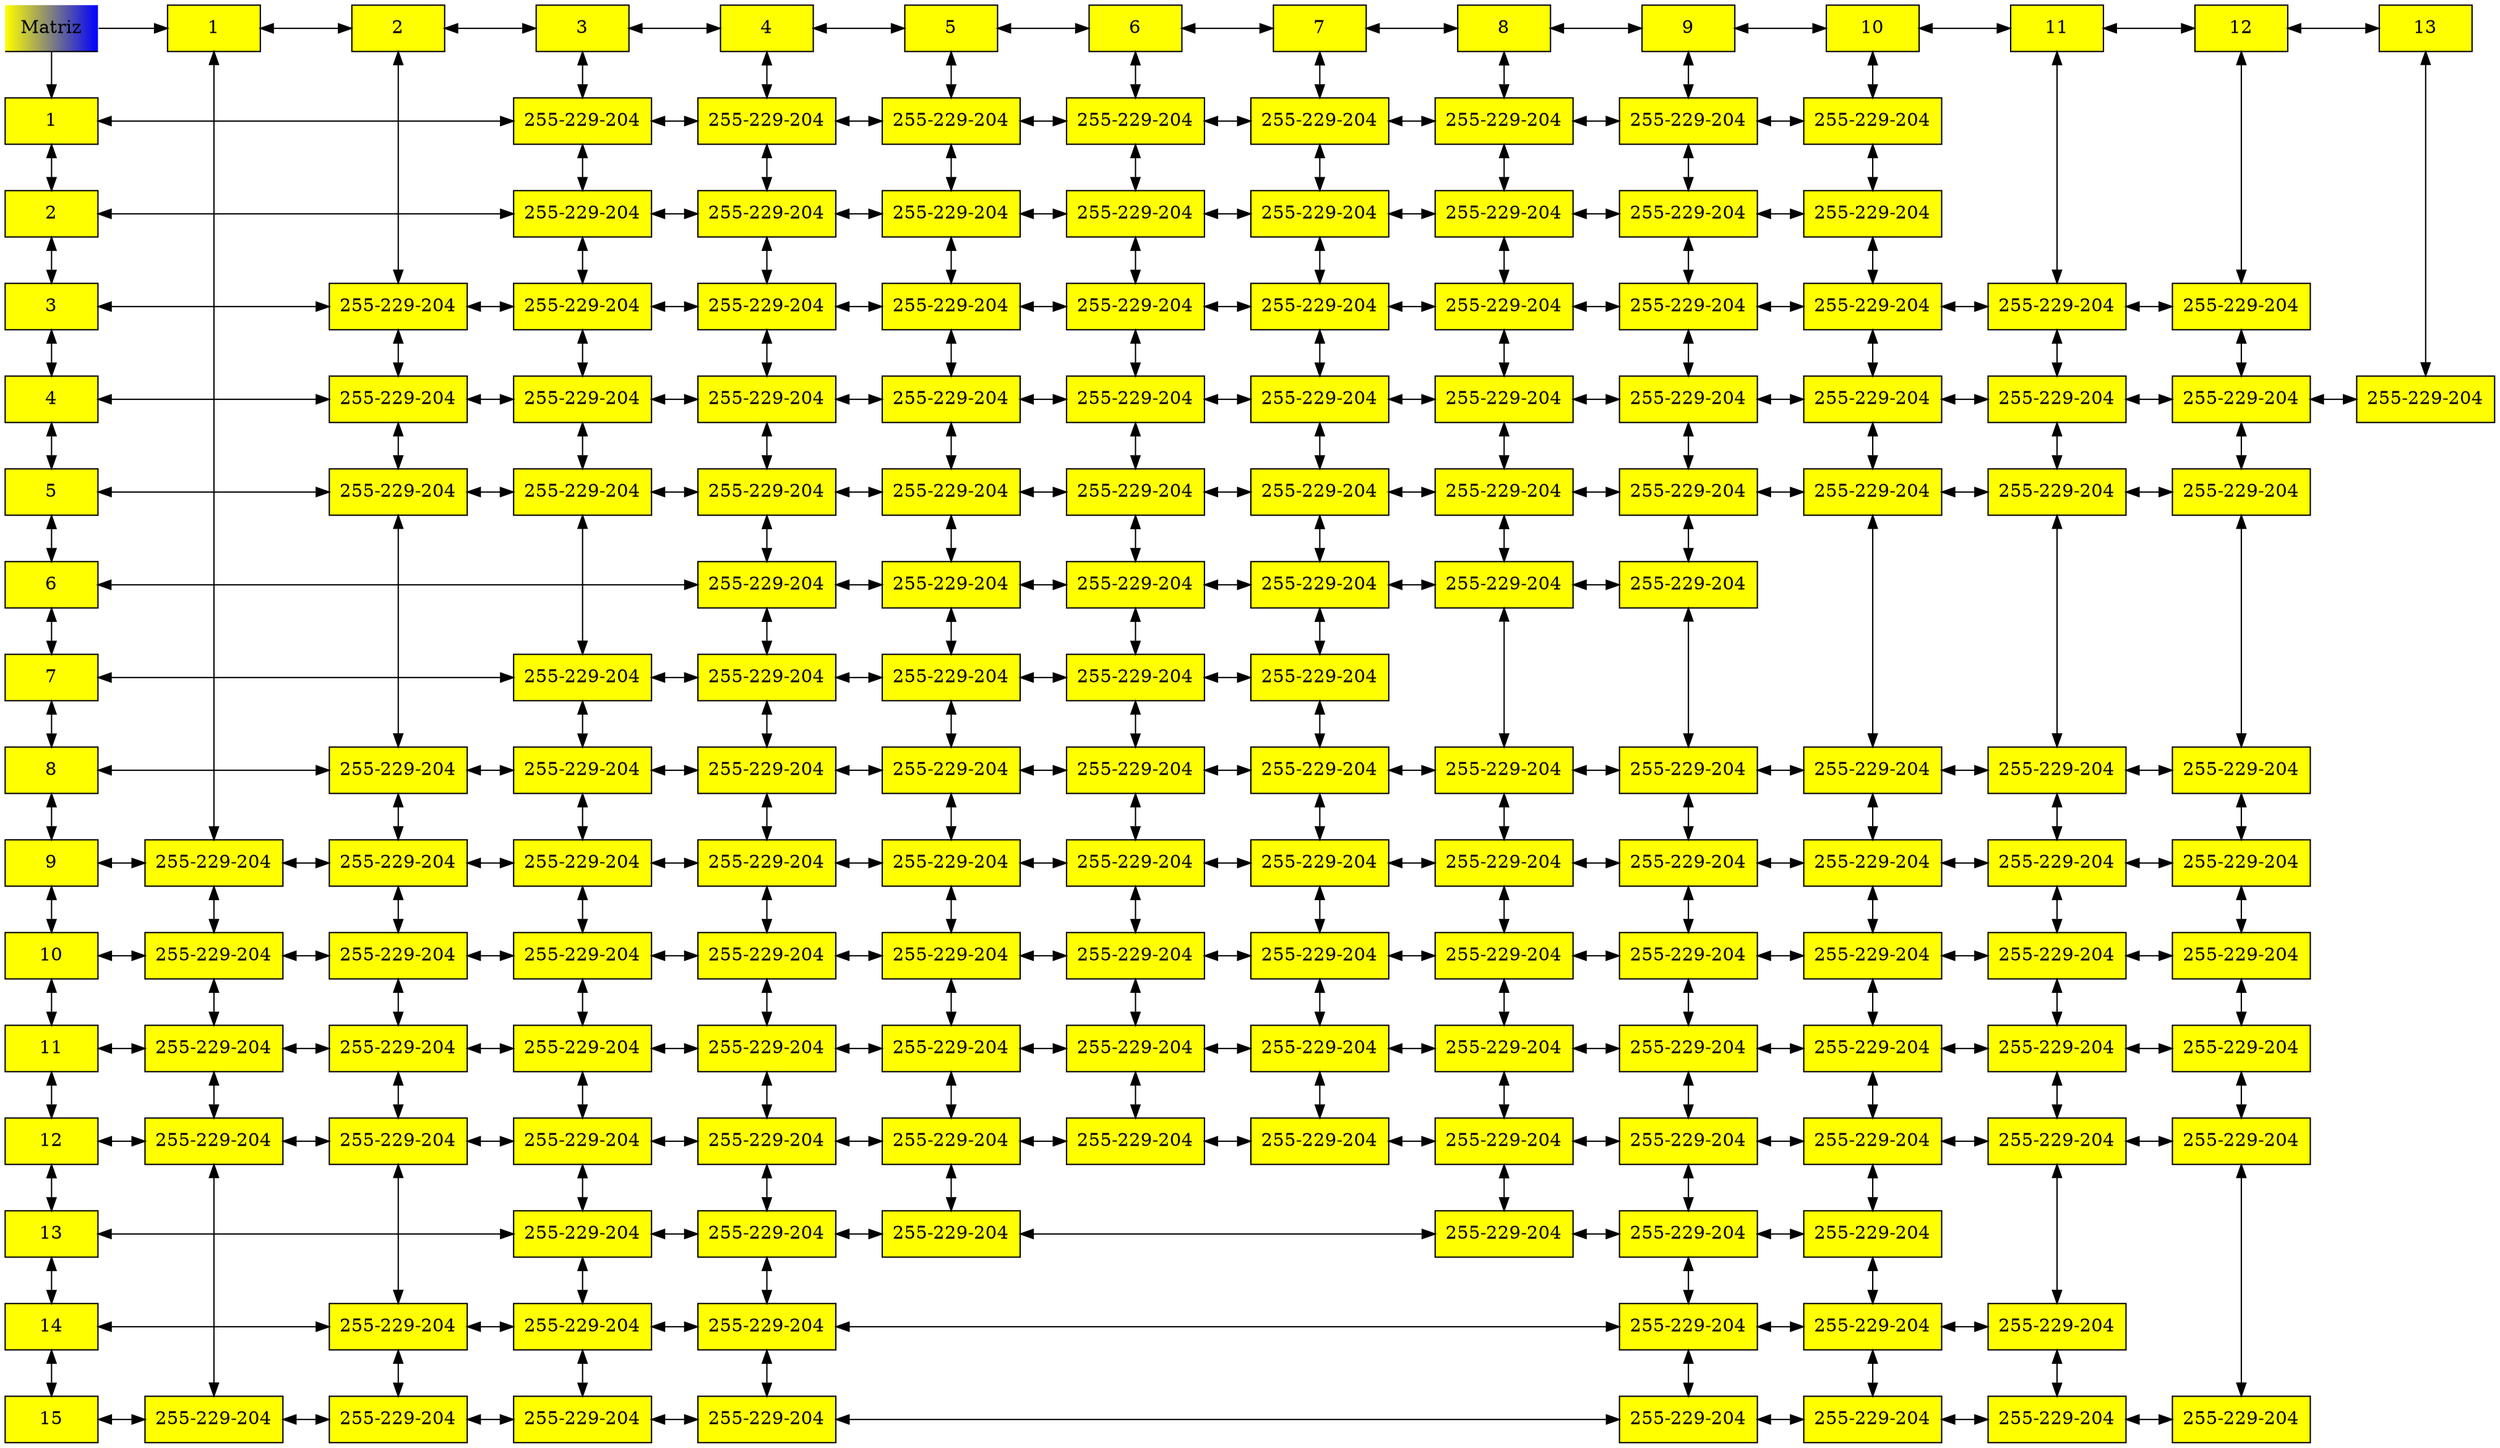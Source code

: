 digraph G {
graph [ranksep="0.5", nodesep="0.5"];

Matriz[width = 1.0 group = "Mt0",  style=filled,shape="underline",fillcolor="yellow:blue" label="Matriz"];

F1[label="1"width = 1.0 style = filled,shape="rectangle", fillcolor = "yellow", group = Mt0] ;
F2[label="2"width = 1.0 style = filled,shape="rectangle", fillcolor = "yellow", group = Mt0] ;
F3[label="3"width = 1.0 style = filled,shape="rectangle", fillcolor = "yellow", group = Mt0] ;
F4[label="4"width = 1.0 style = filled,shape="rectangle", fillcolor = "yellow", group = Mt0] ;
F5[label="5"width = 1.0 style = filled,shape="rectangle", fillcolor = "yellow", group = Mt0] ;
F6[label="6"width = 1.0 style = filled,shape="rectangle", fillcolor = "yellow", group = Mt0] ;
F7[label="7"width = 1.0 style = filled,shape="rectangle", fillcolor = "yellow", group = Mt0] ;
F8[label="8"width = 1.0 style = filled,shape="rectangle", fillcolor = "yellow", group = Mt0] ;
F9[label="9"width = 1.0 style = filled,shape="rectangle", fillcolor = "yellow", group = Mt0] ;
F10[label="10"width = 1.0 style = filled,shape="rectangle", fillcolor = "yellow", group = Mt0] ;
F11[label="11"width = 1.0 style = filled,shape="rectangle", fillcolor = "yellow", group = Mt0] ;
F12[label="12"width = 1.0 style = filled,shape="rectangle", fillcolor = "yellow", group = Mt0] ;
F13[label="13"width = 1.0 style = filled,shape="rectangle", fillcolor = "yellow", group = Mt0] ;
F14[label="14"width = 1.0 style = filled,shape="rectangle", fillcolor = "yellow", group = Mt0] ;
F15[label="15"width = 1.0 style = filled,shape="rectangle", fillcolor = "yellow", group = Mt0] ;
F1->F2 [dir=both];
F2->F3 [dir=both];
F3->F4 [dir=both];
F4->F5 [dir=both];
F5->F6 [dir=both];
F6->F7 [dir=both];
F7->F8 [dir=both];
F8->F9 [dir=both];
F9->F10 [dir=both];
F10->F11 [dir=both];
F11->F12 [dir=both];
F12->F13 [dir=both];
F13->F14 [dir=both];
F14->F15 [dir=both];

C1[label="1"width = 1.0 style = filled,shape="rectangle", fillcolor = "yellow", group =1] ;
C2[label="2"width = 1.0 style = filled,shape="rectangle", fillcolor = "yellow", group =2] ;
C3[label="3"width = 1.0 style = filled,shape="rectangle", fillcolor = "yellow", group =3] ;
C4[label="4"width = 1.0 style = filled,shape="rectangle", fillcolor = "yellow", group =4] ;
C5[label="5"width = 1.0 style = filled,shape="rectangle", fillcolor = "yellow", group =5] ;
C6[label="6"width = 1.0 style = filled,shape="rectangle", fillcolor = "yellow", group =6] ;
C7[label="7"width = 1.0 style = filled,shape="rectangle", fillcolor = "yellow", group =7] ;
C8[label="8"width = 1.0 style = filled,shape="rectangle", fillcolor = "yellow", group =8] ;
C9[label="9"width = 1.0 style = filled,shape="rectangle", fillcolor = "yellow", group =9] ;
C10[label="10"width = 1.0 style = filled,shape="rectangle", fillcolor = "yellow", group =10] ;
C11[label="11"width = 1.0 style = filled,shape="rectangle", fillcolor = "yellow", group =11] ;
C12[label="12"width = 1.0 style = filled,shape="rectangle", fillcolor = "yellow", group =12] ;
C13[label="13"width = 1.0 style = filled,shape="rectangle", fillcolor = "yellow", group =13] ;
C1->C2 [dir=both];
C2->C3 [dir=both];
C3->C4 [dir=both];
C4->C5 [dir=both];
C5->C6 [dir=both];
C6->C7 [dir=both];
C7->C8 [dir=both];
C8->C9 [dir=both];
C9->C10 [dir=both];
C10->C11 [dir=both];
C11->C12 [dir=both];
C12->C13 [dir=both];
{rank = same; Matriz;C1;C2;C3;C4;C5;C6;C7;C8;C9;C10;C11;C12;C13}
Matriz ->C1;
Matriz ->F1;

13[label="255-229-204"width = 1.0 style = filled,shape="rectangle", fillcolor = "yellow", group =3] ;
23[label="255-229-204"width = 1.0 style = filled,shape="rectangle", fillcolor = "yellow", group =3] ;
32[label="255-229-204"width = 1.0 style = filled,shape="rectangle", fillcolor = "yellow", group =2] ;
42[label="255-229-204"width = 1.0 style = filled,shape="rectangle", fillcolor = "yellow", group =2] ;
52[label="255-229-204"width = 1.0 style = filled,shape="rectangle", fillcolor = "yellow", group =2] ;
64[label="255-229-204"width = 1.0 style = filled,shape="rectangle", fillcolor = "yellow", group =4] ;
73[label="255-229-204"width = 1.0 style = filled,shape="rectangle", fillcolor = "yellow", group =3] ;
82[label="255-229-204"width = 1.0 style = filled,shape="rectangle", fillcolor = "yellow", group =2] ;
91[label="255-229-204"width = 1.0 style = filled,shape="rectangle", fillcolor = "yellow", group =1] ;
101[label="255-229-204"width = 1.0 style = filled,shape="rectangle", fillcolor = "yellow", group =1] ;
111[label="255-229-204"width = 1.0 style = filled,shape="rectangle", fillcolor = "yellow", group =1] ;
121[label="255-229-204"width = 1.0 style = filled,shape="rectangle", fillcolor = "yellow", group =1] ;
133[label="255-229-204"width = 1.0 style = filled,shape="rectangle", fillcolor = "yellow", group =3] ;
142[label="255-229-204"width = 1.0 style = filled,shape="rectangle", fillcolor = "yellow", group =2] ;
151[label="255-229-204"width = 1.0 style = filled,shape="rectangle", fillcolor = "yellow", group =1] ;
F1->13[dir=both,constraint = false];
F2->23[dir=both,constraint = false];
F3->32[dir=both,constraint = false];
F4->42[dir=both,constraint = false];
F5->52[dir=both,constraint = false];
F6->64[dir=both,constraint = false];
F7->73[dir=both,constraint = false];
F8->82[dir=both,constraint = false];
F9->91[dir=both,constraint = false];
F10->101[dir=both,constraint = false];
F11->111[dir=both,constraint = false];
F12->121[dir=both,constraint = false];
F13->133[dir=both,constraint = false];
F14->142[dir=both,constraint = false];
F15->151[dir=both,constraint = false];
14[label="255-229-204"width = 1.0 style = filled,shape="rectangle", fillcolor = "yellow", group =4] ;
15[label="255-229-204"width = 1.0 style = filled,shape="rectangle", fillcolor = "yellow", group =5] ;
16[label="255-229-204"width = 1.0 style = filled,shape="rectangle", fillcolor = "yellow", group =6] ;
17[label="255-229-204"width = 1.0 style = filled,shape="rectangle", fillcolor = "yellow", group =7] ;
18[label="255-229-204"width = 1.0 style = filled,shape="rectangle", fillcolor = "yellow", group =8] ;
19[label="255-229-204"width = 1.0 style = filled,shape="rectangle", fillcolor = "yellow", group =9] ;
110[label="255-229-204"width = 1.0 style = filled,shape="rectangle", fillcolor = "yellow", group =10] ;
24[label="255-229-204"width = 1.0 style = filled,shape="rectangle", fillcolor = "yellow", group =4] ;
25[label="255-229-204"width = 1.0 style = filled,shape="rectangle", fillcolor = "yellow", group =5] ;
26[label="255-229-204"width = 1.0 style = filled,shape="rectangle", fillcolor = "yellow", group =6] ;
27[label="255-229-204"width = 1.0 style = filled,shape="rectangle", fillcolor = "yellow", group =7] ;
28[label="255-229-204"width = 1.0 style = filled,shape="rectangle", fillcolor = "yellow", group =8] ;
29[label="255-229-204"width = 1.0 style = filled,shape="rectangle", fillcolor = "yellow", group =9] ;
210[label="255-229-204"width = 1.0 style = filled,shape="rectangle", fillcolor = "yellow", group =10] ;
33[label="255-229-204"width = 1.0 style = filled,shape="rectangle", fillcolor = "yellow", group =3] ;
34[label="255-229-204"width = 1.0 style = filled,shape="rectangle", fillcolor = "yellow", group =4] ;
35[label="255-229-204"width = 1.0 style = filled,shape="rectangle", fillcolor = "yellow", group =5] ;
36[label="255-229-204"width = 1.0 style = filled,shape="rectangle", fillcolor = "yellow", group =6] ;
37[label="255-229-204"width = 1.0 style = filled,shape="rectangle", fillcolor = "yellow", group =7] ;
38[label="255-229-204"width = 1.0 style = filled,shape="rectangle", fillcolor = "yellow", group =8] ;
39[label="255-229-204"width = 1.0 style = filled,shape="rectangle", fillcolor = "yellow", group =9] ;
310[label="255-229-204"width = 1.0 style = filled,shape="rectangle", fillcolor = "yellow", group =10] ;
311[label="255-229-204"width = 1.0 style = filled,shape="rectangle", fillcolor = "yellow", group =11] ;
312[label="255-229-204"width = 1.0 style = filled,shape="rectangle", fillcolor = "yellow", group =12] ;
43[label="255-229-204"width = 1.0 style = filled,shape="rectangle", fillcolor = "yellow", group =3] ;
44[label="255-229-204"width = 1.0 style = filled,shape="rectangle", fillcolor = "yellow", group =4] ;
45[label="255-229-204"width = 1.0 style = filled,shape="rectangle", fillcolor = "yellow", group =5] ;
46[label="255-229-204"width = 1.0 style = filled,shape="rectangle", fillcolor = "yellow", group =6] ;
47[label="255-229-204"width = 1.0 style = filled,shape="rectangle", fillcolor = "yellow", group =7] ;
48[label="255-229-204"width = 1.0 style = filled,shape="rectangle", fillcolor = "yellow", group =8] ;
49[label="255-229-204"width = 1.0 style = filled,shape="rectangle", fillcolor = "yellow", group =9] ;
410[label="255-229-204"width = 1.0 style = filled,shape="rectangle", fillcolor = "yellow", group =10] ;
411[label="255-229-204"width = 1.0 style = filled,shape="rectangle", fillcolor = "yellow", group =11] ;
412[label="255-229-204"width = 1.0 style = filled,shape="rectangle", fillcolor = "yellow", group =12] ;
413[label="255-229-204"width = 1.0 style = filled,shape="rectangle", fillcolor = "yellow", group =13] ;
53[label="255-229-204"width = 1.0 style = filled,shape="rectangle", fillcolor = "yellow", group =3] ;
54[label="255-229-204"width = 1.0 style = filled,shape="rectangle", fillcolor = "yellow", group =4] ;
55[label="255-229-204"width = 1.0 style = filled,shape="rectangle", fillcolor = "yellow", group =5] ;
56[label="255-229-204"width = 1.0 style = filled,shape="rectangle", fillcolor = "yellow", group =6] ;
57[label="255-229-204"width = 1.0 style = filled,shape="rectangle", fillcolor = "yellow", group =7] ;
58[label="255-229-204"width = 1.0 style = filled,shape="rectangle", fillcolor = "yellow", group =8] ;
59[label="255-229-204"width = 1.0 style = filled,shape="rectangle", fillcolor = "yellow", group =9] ;
510[label="255-229-204"width = 1.0 style = filled,shape="rectangle", fillcolor = "yellow", group =10] ;
511[label="255-229-204"width = 1.0 style = filled,shape="rectangle", fillcolor = "yellow", group =11] ;
512[label="255-229-204"width = 1.0 style = filled,shape="rectangle", fillcolor = "yellow", group =12] ;
65[label="255-229-204"width = 1.0 style = filled,shape="rectangle", fillcolor = "yellow", group =5] ;
66[label="255-229-204"width = 1.0 style = filled,shape="rectangle", fillcolor = "yellow", group =6] ;
67[label="255-229-204"width = 1.0 style = filled,shape="rectangle", fillcolor = "yellow", group =7] ;
68[label="255-229-204"width = 1.0 style = filled,shape="rectangle", fillcolor = "yellow", group =8] ;
69[label="255-229-204"width = 1.0 style = filled,shape="rectangle", fillcolor = "yellow", group =9] ;
74[label="255-229-204"width = 1.0 style = filled,shape="rectangle", fillcolor = "yellow", group =4] ;
75[label="255-229-204"width = 1.0 style = filled,shape="rectangle", fillcolor = "yellow", group =5] ;
76[label="255-229-204"width = 1.0 style = filled,shape="rectangle", fillcolor = "yellow", group =6] ;
77[label="255-229-204"width = 1.0 style = filled,shape="rectangle", fillcolor = "yellow", group =7] ;
83[label="255-229-204"width = 1.0 style = filled,shape="rectangle", fillcolor = "yellow", group =3] ;
84[label="255-229-204"width = 1.0 style = filled,shape="rectangle", fillcolor = "yellow", group =4] ;
85[label="255-229-204"width = 1.0 style = filled,shape="rectangle", fillcolor = "yellow", group =5] ;
86[label="255-229-204"width = 1.0 style = filled,shape="rectangle", fillcolor = "yellow", group =6] ;
87[label="255-229-204"width = 1.0 style = filled,shape="rectangle", fillcolor = "yellow", group =7] ;
88[label="255-229-204"width = 1.0 style = filled,shape="rectangle", fillcolor = "yellow", group =8] ;
89[label="255-229-204"width = 1.0 style = filled,shape="rectangle", fillcolor = "yellow", group =9] ;
810[label="255-229-204"width = 1.0 style = filled,shape="rectangle", fillcolor = "yellow", group =10] ;
811[label="255-229-204"width = 1.0 style = filled,shape="rectangle", fillcolor = "yellow", group =11] ;
812[label="255-229-204"width = 1.0 style = filled,shape="rectangle", fillcolor = "yellow", group =12] ;
92[label="255-229-204"width = 1.0 style = filled,shape="rectangle", fillcolor = "yellow", group =2] ;
93[label="255-229-204"width = 1.0 style = filled,shape="rectangle", fillcolor = "yellow", group =3] ;
94[label="255-229-204"width = 1.0 style = filled,shape="rectangle", fillcolor = "yellow", group =4] ;
95[label="255-229-204"width = 1.0 style = filled,shape="rectangle", fillcolor = "yellow", group =5] ;
96[label="255-229-204"width = 1.0 style = filled,shape="rectangle", fillcolor = "yellow", group =6] ;
97[label="255-229-204"width = 1.0 style = filled,shape="rectangle", fillcolor = "yellow", group =7] ;
98[label="255-229-204"width = 1.0 style = filled,shape="rectangle", fillcolor = "yellow", group =8] ;
99[label="255-229-204"width = 1.0 style = filled,shape="rectangle", fillcolor = "yellow", group =9] ;
910[label="255-229-204"width = 1.0 style = filled,shape="rectangle", fillcolor = "yellow", group =10] ;
911[label="255-229-204"width = 1.0 style = filled,shape="rectangle", fillcolor = "yellow", group =11] ;
912[label="255-229-204"width = 1.0 style = filled,shape="rectangle", fillcolor = "yellow", group =12] ;
102[label="255-229-204"width = 1.0 style = filled,shape="rectangle", fillcolor = "yellow", group =2] ;
103[label="255-229-204"width = 1.0 style = filled,shape="rectangle", fillcolor = "yellow", group =3] ;
104[label="255-229-204"width = 1.0 style = filled,shape="rectangle", fillcolor = "yellow", group =4] ;
105[label="255-229-204"width = 1.0 style = filled,shape="rectangle", fillcolor = "yellow", group =5] ;
106[label="255-229-204"width = 1.0 style = filled,shape="rectangle", fillcolor = "yellow", group =6] ;
107[label="255-229-204"width = 1.0 style = filled,shape="rectangle", fillcolor = "yellow", group =7] ;
108[label="255-229-204"width = 1.0 style = filled,shape="rectangle", fillcolor = "yellow", group =8] ;
109[label="255-229-204"width = 1.0 style = filled,shape="rectangle", fillcolor = "yellow", group =9] ;
1010[label="255-229-204"width = 1.0 style = filled,shape="rectangle", fillcolor = "yellow", group =10] ;
1011[label="255-229-204"width = 1.0 style = filled,shape="rectangle", fillcolor = "yellow", group =11] ;
1012[label="255-229-204"width = 1.0 style = filled,shape="rectangle", fillcolor = "yellow", group =12] ;
112[label="255-229-204"width = 1.0 style = filled,shape="rectangle", fillcolor = "yellow", group =2] ;
113[label="255-229-204"width = 1.0 style = filled,shape="rectangle", fillcolor = "yellow", group =3] ;
114[label="255-229-204"width = 1.0 style = filled,shape="rectangle", fillcolor = "yellow", group =4] ;
115[label="255-229-204"width = 1.0 style = filled,shape="rectangle", fillcolor = "yellow", group =5] ;
116[label="255-229-204"width = 1.0 style = filled,shape="rectangle", fillcolor = "yellow", group =6] ;
117[label="255-229-204"width = 1.0 style = filled,shape="rectangle", fillcolor = "yellow", group =7] ;
118[label="255-229-204"width = 1.0 style = filled,shape="rectangle", fillcolor = "yellow", group =8] ;
119[label="255-229-204"width = 1.0 style = filled,shape="rectangle", fillcolor = "yellow", group =9] ;
1110[label="255-229-204"width = 1.0 style = filled,shape="rectangle", fillcolor = "yellow", group =10] ;
1111[label="255-229-204"width = 1.0 style = filled,shape="rectangle", fillcolor = "yellow", group =11] ;
1112[label="255-229-204"width = 1.0 style = filled,shape="rectangle", fillcolor = "yellow", group =12] ;
122[label="255-229-204"width = 1.0 style = filled,shape="rectangle", fillcolor = "yellow", group =2] ;
123[label="255-229-204"width = 1.0 style = filled,shape="rectangle", fillcolor = "yellow", group =3] ;
124[label="255-229-204"width = 1.0 style = filled,shape="rectangle", fillcolor = "yellow", group =4] ;
125[label="255-229-204"width = 1.0 style = filled,shape="rectangle", fillcolor = "yellow", group =5] ;
126[label="255-229-204"width = 1.0 style = filled,shape="rectangle", fillcolor = "yellow", group =6] ;
127[label="255-229-204"width = 1.0 style = filled,shape="rectangle", fillcolor = "yellow", group =7] ;
128[label="255-229-204"width = 1.0 style = filled,shape="rectangle", fillcolor = "yellow", group =8] ;
129[label="255-229-204"width = 1.0 style = filled,shape="rectangle", fillcolor = "yellow", group =9] ;
1210[label="255-229-204"width = 1.0 style = filled,shape="rectangle", fillcolor = "yellow", group =10] ;
1211[label="255-229-204"width = 1.0 style = filled,shape="rectangle", fillcolor = "yellow", group =11] ;
1212[label="255-229-204"width = 1.0 style = filled,shape="rectangle", fillcolor = "yellow", group =12] ;
134[label="255-229-204"width = 1.0 style = filled,shape="rectangle", fillcolor = "yellow", group =4] ;
135[label="255-229-204"width = 1.0 style = filled,shape="rectangle", fillcolor = "yellow", group =5] ;
138[label="255-229-204"width = 1.0 style = filled,shape="rectangle", fillcolor = "yellow", group =8] ;
139[label="255-229-204"width = 1.0 style = filled,shape="rectangle", fillcolor = "yellow", group =9] ;
1310[label="255-229-204"width = 1.0 style = filled,shape="rectangle", fillcolor = "yellow", group =10] ;
143[label="255-229-204"width = 1.0 style = filled,shape="rectangle", fillcolor = "yellow", group =3] ;
144[label="255-229-204"width = 1.0 style = filled,shape="rectangle", fillcolor = "yellow", group =4] ;
149[label="255-229-204"width = 1.0 style = filled,shape="rectangle", fillcolor = "yellow", group =9] ;
1410[label="255-229-204"width = 1.0 style = filled,shape="rectangle", fillcolor = "yellow", group =10] ;
1411[label="255-229-204"width = 1.0 style = filled,shape="rectangle", fillcolor = "yellow", group =11] ;
152[label="255-229-204"width = 1.0 style = filled,shape="rectangle", fillcolor = "yellow", group =2] ;
153[label="255-229-204"width = 1.0 style = filled,shape="rectangle", fillcolor = "yellow", group =3] ;
154[label="255-229-204"width = 1.0 style = filled,shape="rectangle", fillcolor = "yellow", group =4] ;
159[label="255-229-204"width = 1.0 style = filled,shape="rectangle", fillcolor = "yellow", group =9] ;
1510[label="255-229-204"width = 1.0 style = filled,shape="rectangle", fillcolor = "yellow", group =10] ;
1511[label="255-229-204"width = 1.0 style = filled,shape="rectangle", fillcolor = "yellow", group =11] ;
1512[label="255-229-204"width = 1.0 style = filled,shape="rectangle", fillcolor = "yellow", group =12] ;
13->14[dir=both,constraint = false];

14->15[dir=both,constraint = false];

15->16[dir=both,constraint = false];

16->17[dir=both,constraint = false];

17->18[dir=both,constraint = false];

18->19[dir=both,constraint = false];

19->110[dir=both,constraint = false];

23->24[dir=both,constraint = false];

24->25[dir=both,constraint = false];

25->26[dir=both,constraint = false];

26->27[dir=both,constraint = false];

27->28[dir=both,constraint = false];

28->29[dir=both,constraint = false];

29->210[dir=both,constraint = false];

32->33[dir=both,constraint = false];

33->34[dir=both,constraint = false];

34->35[dir=both,constraint = false];

35->36[dir=both,constraint = false];

36->37[dir=both,constraint = false];

37->38[dir=both,constraint = false];

38->39[dir=both,constraint = false];

39->310[dir=both,constraint = false];

310->311[dir=both,constraint = false];

311->312[dir=both,constraint = false];

42->43[dir=both,constraint = false];

43->44[dir=both,constraint = false];

44->45[dir=both,constraint = false];

45->46[dir=both,constraint = false];

46->47[dir=both,constraint = false];

47->48[dir=both,constraint = false];

48->49[dir=both,constraint = false];

49->410[dir=both,constraint = false];

410->411[dir=both,constraint = false];

411->412[dir=both,constraint = false];

412->413[dir=both,constraint = false];

52->53[dir=both,constraint = false];

53->54[dir=both,constraint = false];

54->55[dir=both,constraint = false];

55->56[dir=both,constraint = false];

56->57[dir=both,constraint = false];

57->58[dir=both,constraint = false];

58->59[dir=both,constraint = false];

59->510[dir=both,constraint = false];

510->511[dir=both,constraint = false];

511->512[dir=both,constraint = false];

64->65[dir=both,constraint = false];

65->66[dir=both,constraint = false];

66->67[dir=both,constraint = false];

67->68[dir=both,constraint = false];

68->69[dir=both,constraint = false];

73->74[dir=both,constraint = false];

74->75[dir=both,constraint = false];

75->76[dir=both,constraint = false];

76->77[dir=both,constraint = false];

82->83[dir=both,constraint = false];

83->84[dir=both,constraint = false];

84->85[dir=both,constraint = false];

85->86[dir=both,constraint = false];

86->87[dir=both,constraint = false];

87->88[dir=both,constraint = false];

88->89[dir=both,constraint = false];

89->810[dir=both,constraint = false];

810->811[dir=both,constraint = false];

811->812[dir=both,constraint = false];

91->92[dir=both,constraint = false];

92->93[dir=both,constraint = false];

93->94[dir=both,constraint = false];

94->95[dir=both,constraint = false];

95->96[dir=both,constraint = false];

96->97[dir=both,constraint = false];

97->98[dir=both,constraint = false];

98->99[dir=both,constraint = false];

99->910[dir=both,constraint = false];

910->911[dir=both,constraint = false];

911->912[dir=both,constraint = false];

101->102[dir=both,constraint = false];

102->103[dir=both,constraint = false];

103->104[dir=both,constraint = false];

104->105[dir=both,constraint = false];

105->106[dir=both,constraint = false];

106->107[dir=both,constraint = false];

107->108[dir=both,constraint = false];

108->109[dir=both,constraint = false];

109->1010[dir=both,constraint = false];

1010->1011[dir=both,constraint = false];

1011->1012[dir=both,constraint = false];

111->112[dir=both,constraint = false];

112->113[dir=both,constraint = false];

113->114[dir=both,constraint = false];

114->115[dir=both,constraint = false];

115->116[dir=both,constraint = false];

116->117[dir=both,constraint = false];

117->118[dir=both,constraint = false];

118->119[dir=both,constraint = false];

119->1110[dir=both,constraint = false];

1110->1111[dir=both,constraint = false];

1111->1112[dir=both,constraint = false];

121->122[dir=both,constraint = false];

122->123[dir=both,constraint = false];

123->124[dir=both,constraint = false];

124->125[dir=both,constraint = false];

125->126[dir=both,constraint = false];

126->127[dir=both,constraint = false];

127->128[dir=both,constraint = false];

128->129[dir=both,constraint = false];

129->1210[dir=both,constraint = false];

1210->1211[dir=both,constraint = false];

1211->1212[dir=both,constraint = false];

133->134[dir=both,constraint = false];

134->135[dir=both,constraint = false];

135->138[dir=both,constraint = false];

138->139[dir=both,constraint = false];

139->1310[dir=both,constraint = false];

142->143[dir=both,constraint = false];

143->144[dir=both,constraint = false];

144->149[dir=both,constraint = false];

149->1410[dir=both,constraint = false];

1410->1411[dir=both,constraint = false];

151->152[dir=both,constraint = false];

152->153[dir=both,constraint = false];

153->154[dir=both,constraint = false];

154->159[dir=both,constraint = false];

159->1510[dir=both,constraint = false];

1510->1511[dir=both,constraint = false];

1511->1512[dir=both,constraint = false];


{rank = same;F1;13;14;15;16;17;18;19;110;}
{rank = same;F2;23;24;25;26;27;28;29;210;}
{rank = same;F3;32;33;34;35;36;37;38;39;310;311;312;}
{rank = same;F4;42;43;44;45;46;47;48;49;410;411;412;413;}
{rank = same;F5;52;53;54;55;56;57;58;59;510;511;512;}
{rank = same;F6;64;65;66;67;68;69;}
{rank = same;F7;73;74;75;76;77;}
{rank = same;F8;82;83;84;85;86;87;88;89;810;811;812;}
{rank = same;F9;91;92;93;94;95;96;97;98;99;910;911;912;}
{rank = same;F10;101;102;103;104;105;106;107;108;109;1010;1011;1012;}
{rank = same;F11;111;112;113;114;115;116;117;118;119;1110;1111;1112;}
{rank = same;F12;121;122;123;124;125;126;127;128;129;1210;1211;1212;}
{rank = same;F13;133;134;135;138;139;1310;}
{rank = same;F14;142;143;144;149;1410;1411;}
{rank = same;F15;151;152;153;154;159;1510;1511;1512;}

C1->91[dir=both];
C2->32[dir=both];
C3->13[dir=both];
C4->14[dir=both];
C5->15[dir=both];
C6->16[dir=both];
C7->17[dir=both];
C8->18[dir=both];
C9->19[dir=both];
C10->110[dir=both];
C11->311[dir=both];
C12->312[dir=both];
C13->413[dir=both];

91->101
[dir=both];
101->111
[dir=both];
111->121
[dir=both];
121->151
[dir=both];
32->42
[dir=both];
42->52
[dir=both];
52->82
[dir=both];
82->92
[dir=both];
92->102
[dir=both];
102->112
[dir=both];
112->122
[dir=both];
122->142
[dir=both];
142->152
[dir=both];
13->23
[dir=both];
23->33
[dir=both];
33->43
[dir=both];
43->53
[dir=both];
53->73
[dir=both];
73->83
[dir=both];
83->93
[dir=both];
93->103
[dir=both];
103->113
[dir=both];
113->123
[dir=both];
123->133
[dir=both];
133->143
[dir=both];
143->153
[dir=both];
14->24
[dir=both];
24->34
[dir=both];
34->44
[dir=both];
44->54
[dir=both];
54->64
[dir=both];
64->74
[dir=both];
74->84
[dir=both];
84->94
[dir=both];
94->104
[dir=both];
104->114
[dir=both];
114->124
[dir=both];
124->134
[dir=both];
134->144
[dir=both];
144->154
[dir=both];
15->25
[dir=both];
25->35
[dir=both];
35->45
[dir=both];
45->55
[dir=both];
55->65
[dir=both];
65->75
[dir=both];
75->85
[dir=both];
85->95
[dir=both];
95->105
[dir=both];
105->115
[dir=both];
115->125
[dir=both];
125->135
[dir=both];
16->26
[dir=both];
26->36
[dir=both];
36->46
[dir=both];
46->56
[dir=both];
56->66
[dir=both];
66->76
[dir=both];
76->86
[dir=both];
86->96
[dir=both];
96->106
[dir=both];
106->116
[dir=both];
116->126
[dir=both];
17->27
[dir=both];
27->37
[dir=both];
37->47
[dir=both];
47->57
[dir=both];
57->67
[dir=both];
67->77
[dir=both];
77->87
[dir=both];
87->97
[dir=both];
97->107
[dir=both];
107->117
[dir=both];
117->127
[dir=both];
18->28
[dir=both];
28->38
[dir=both];
38->48
[dir=both];
48->58
[dir=both];
58->68
[dir=both];
68->88
[dir=both];
88->98
[dir=both];
98->108
[dir=both];
108->118
[dir=both];
118->128
[dir=both];
128->138
[dir=both];
19->29
[dir=both];
29->39
[dir=both];
39->49
[dir=both];
49->59
[dir=both];
59->69
[dir=both];
69->89
[dir=both];
89->99
[dir=both];
99->109
[dir=both];
109->119
[dir=both];
119->129
[dir=both];
129->139
[dir=both];
139->149
[dir=both];
149->159
[dir=both];
110->210
[dir=both];
210->310
[dir=both];
310->410
[dir=both];
410->510
[dir=both];
510->810
[dir=both];
810->910
[dir=both];
910->1010
[dir=both];
1010->1110
[dir=both];
1110->1210
[dir=both];
1210->1310
[dir=both];
1310->1410
[dir=both];
1410->1510
[dir=both];
311->411
[dir=both];
411->511
[dir=both];
511->811
[dir=both];
811->911
[dir=both];
911->1011
[dir=both];
1011->1111
[dir=both];
1111->1211
[dir=both];
1211->1411
[dir=both];
1411->1511
[dir=both];
312->412
[dir=both];
412->512
[dir=both];
512->812
[dir=both];
812->912
[dir=both];
912->1012
[dir=both];
1012->1112
[dir=both];
1112->1212
[dir=both];
1212->1512
[dir=both];




}
